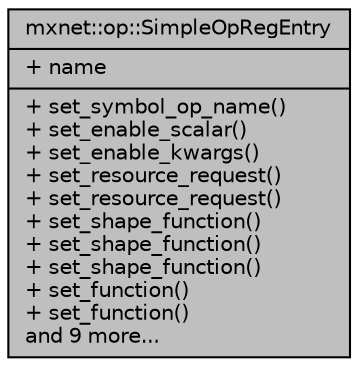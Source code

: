 digraph "mxnet::op::SimpleOpRegEntry"
{
  edge [fontname="Helvetica",fontsize="10",labelfontname="Helvetica",labelfontsize="10"];
  node [fontname="Helvetica",fontsize="10",shape=record];
  Node1 [label="{mxnet::op::SimpleOpRegEntry\n|+ name\l|+ set_symbol_op_name()\l+ set_enable_scalar()\l+ set_enable_kwargs()\l+ set_resource_request()\l+ set_resource_request()\l+ set_shape_function()\l+ set_shape_function()\l+ set_shape_function()\l+ set_function()\l+ set_function()\land 9 more...\l}",height=0.2,width=0.4,color="black", fillcolor="grey75", style="filled" fontcolor="black"];
}

